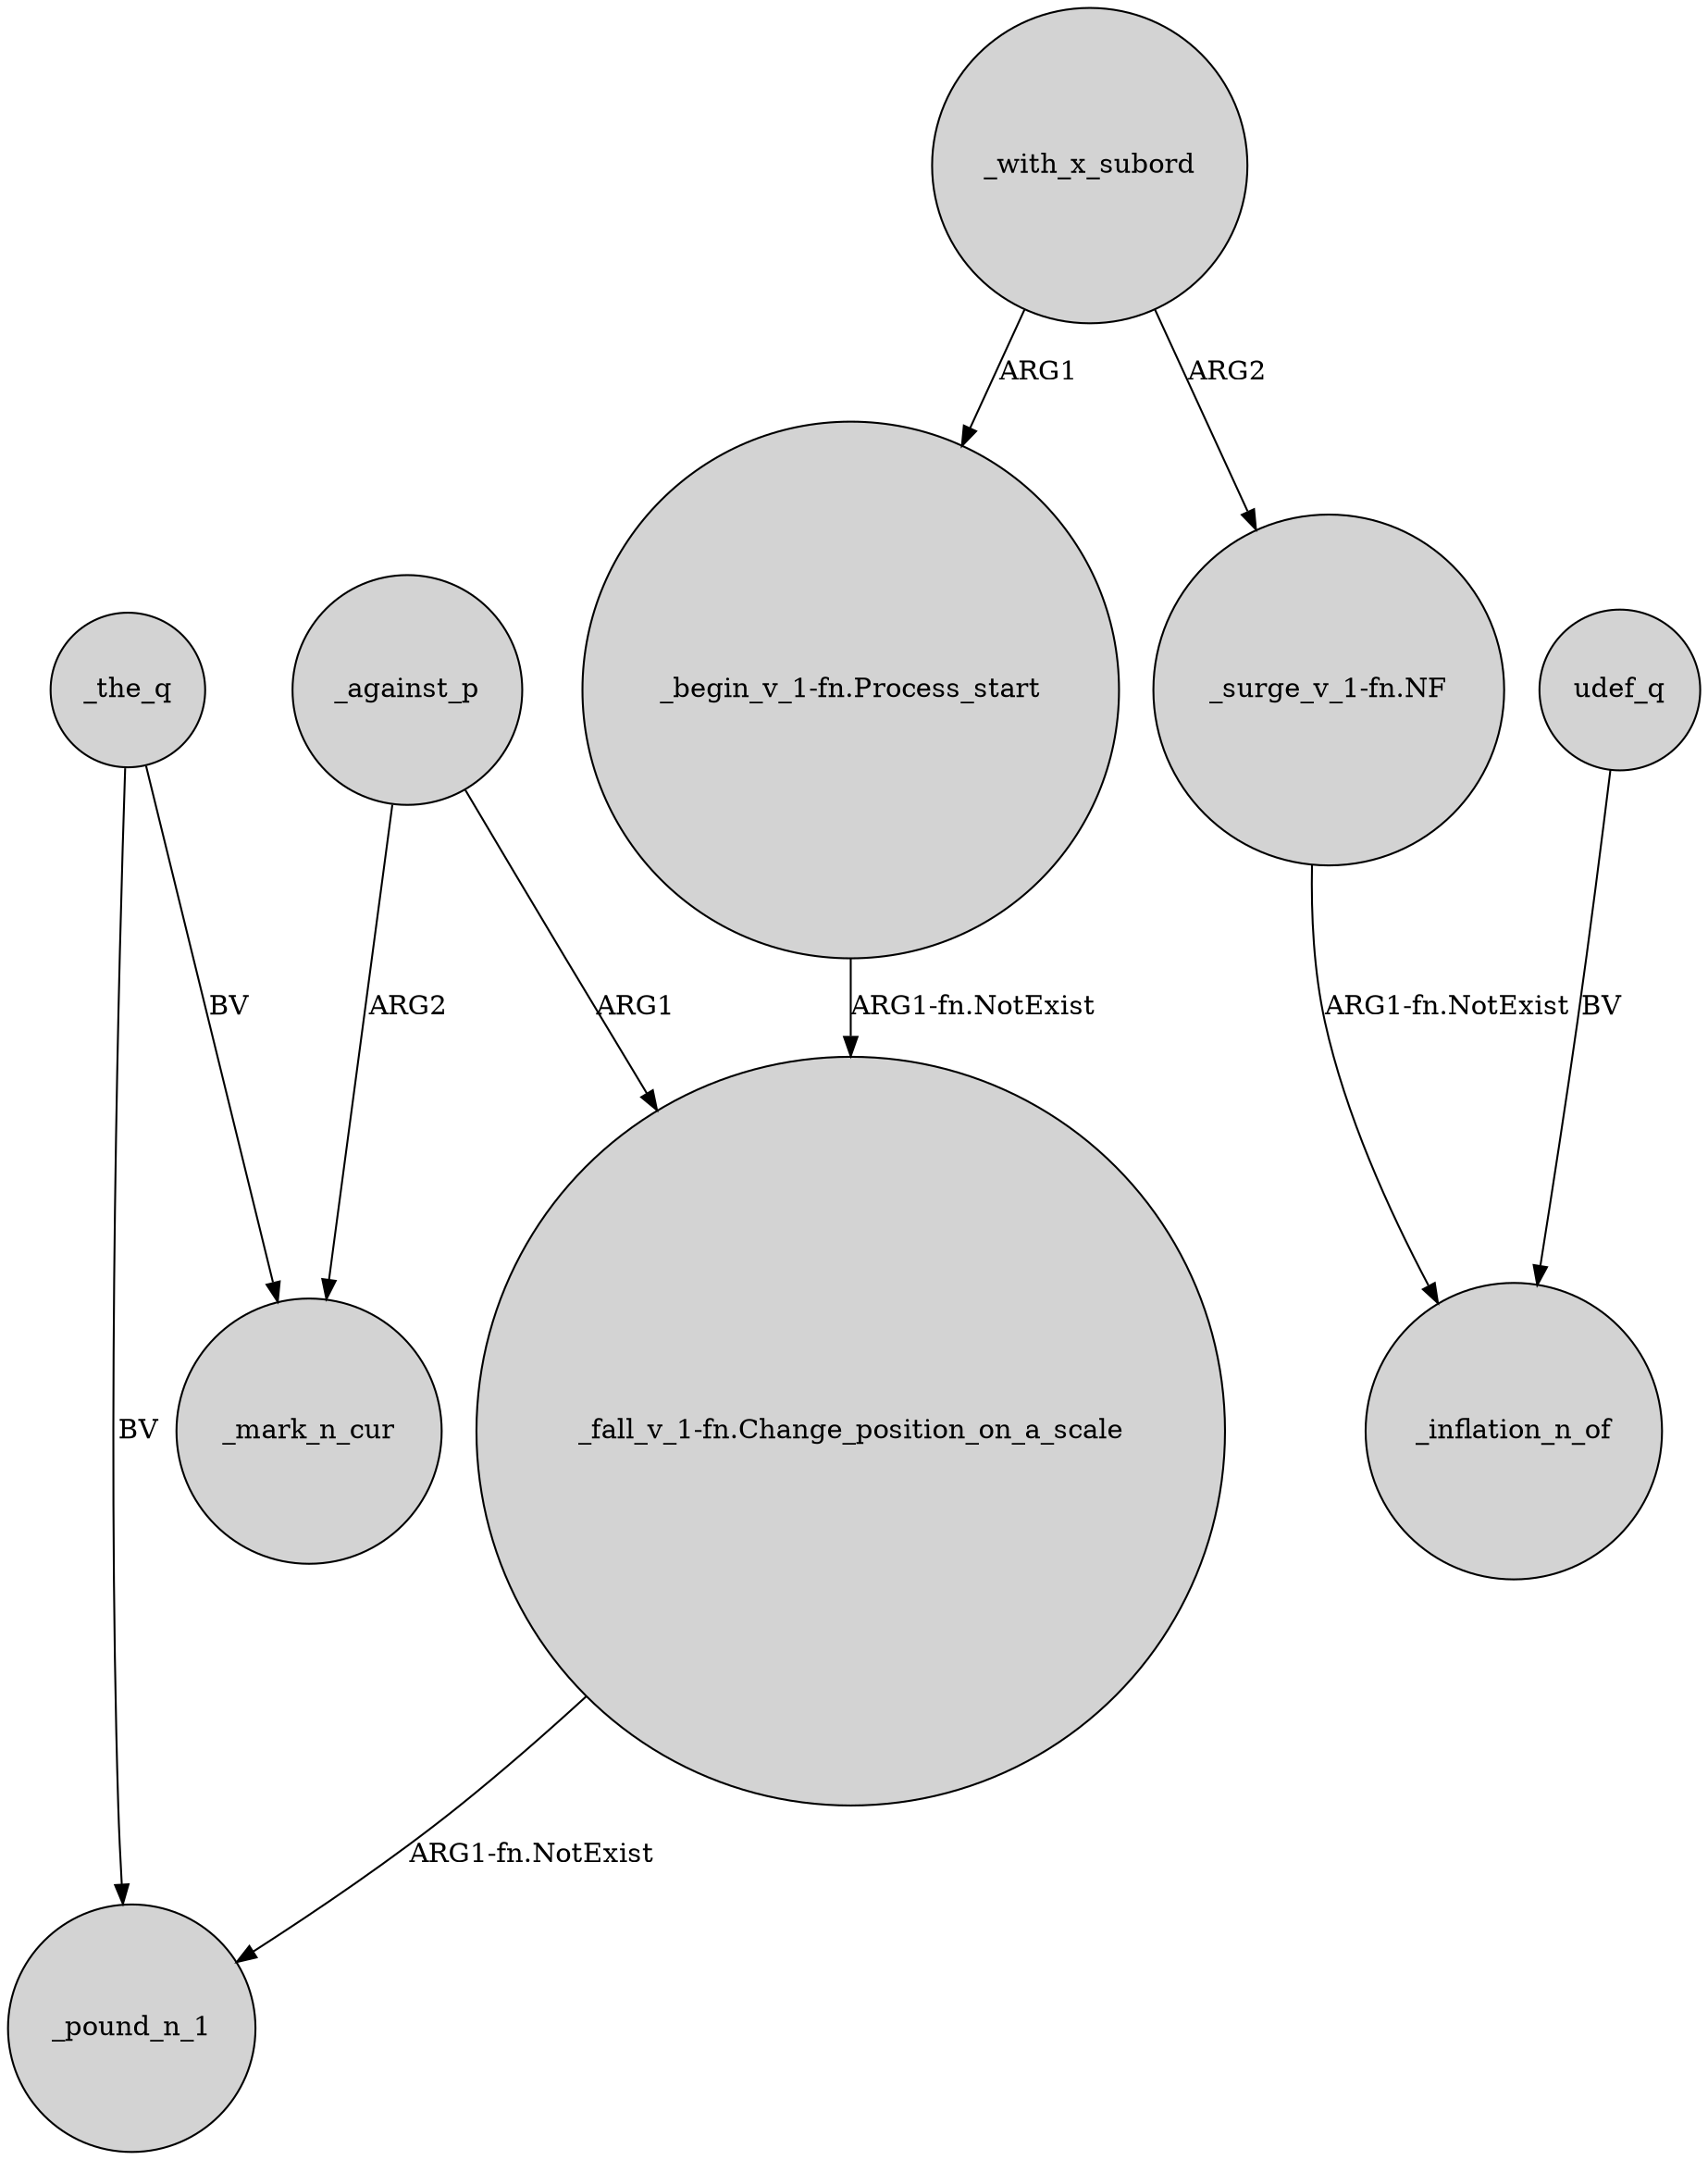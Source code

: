 digraph {
	node [shape=circle style=filled]
	_against_p -> "_fall_v_1-fn.Change_position_on_a_scale" [label=ARG1]
	udef_q -> _inflation_n_of [label=BV]
	_with_x_subord -> "_begin_v_1-fn.Process_start" [label=ARG1]
	_against_p -> _mark_n_cur [label=ARG2]
	"_begin_v_1-fn.Process_start" -> "_fall_v_1-fn.Change_position_on_a_scale" [label="ARG1-fn.NotExist"]
	"_surge_v_1-fn.NF" -> _inflation_n_of [label="ARG1-fn.NotExist"]
	_with_x_subord -> "_surge_v_1-fn.NF" [label=ARG2]
	_the_q -> _pound_n_1 [label=BV]
	_the_q -> _mark_n_cur [label=BV]
	"_fall_v_1-fn.Change_position_on_a_scale" -> _pound_n_1 [label="ARG1-fn.NotExist"]
}
